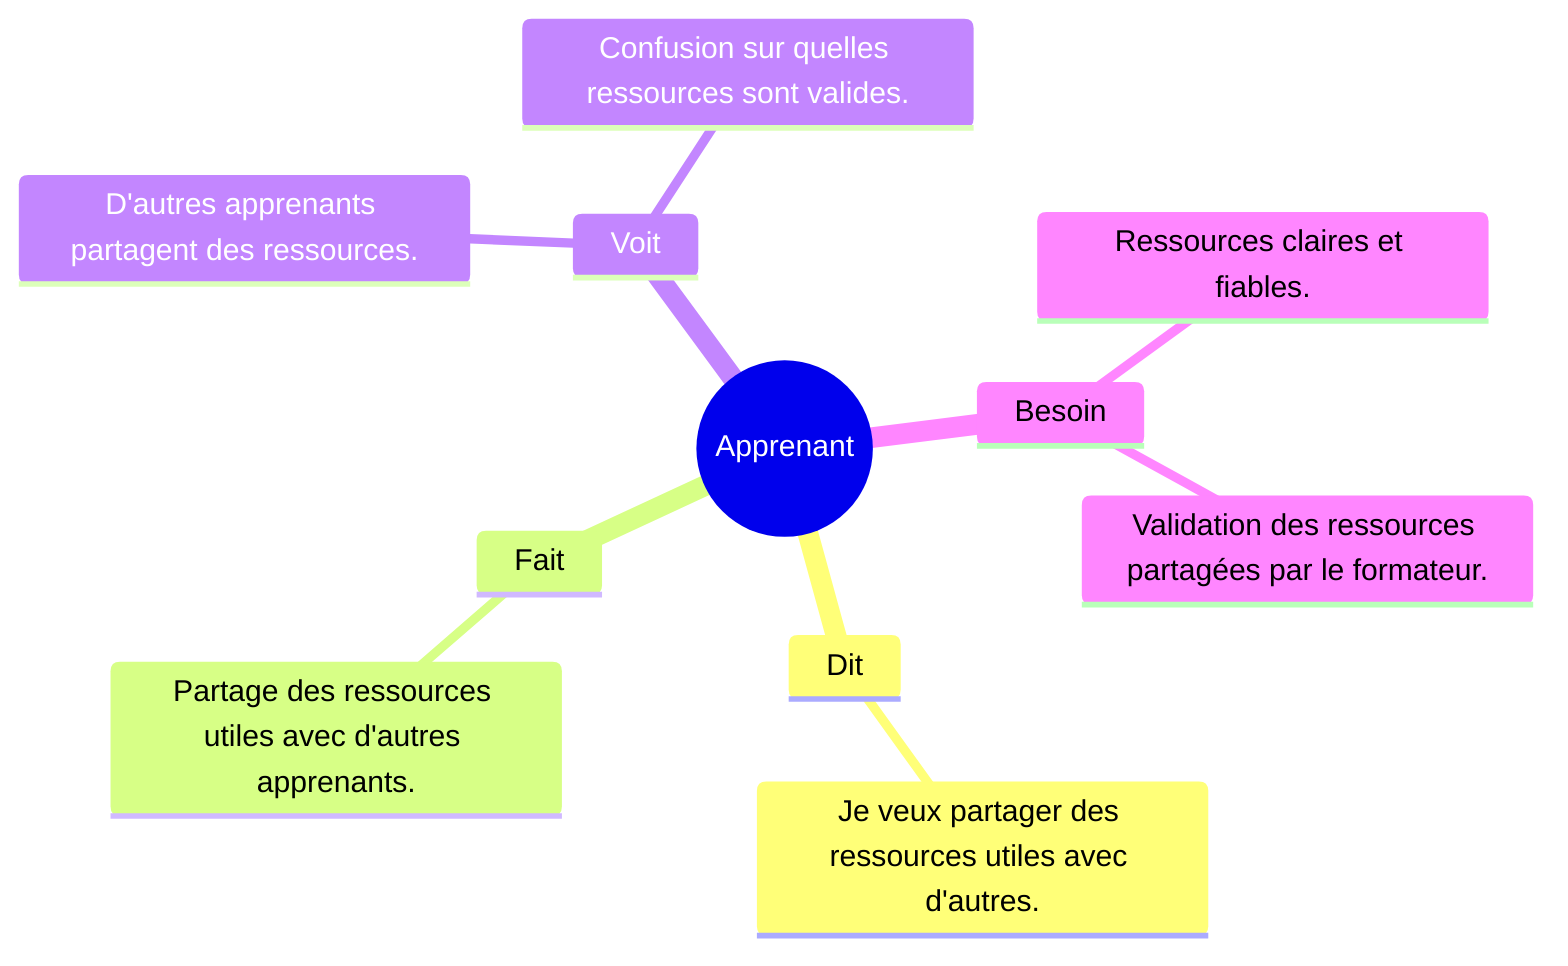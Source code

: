 mindmap
  root((Apprenant))
    Dit
       Je veux partager des ressources utiles avec d'autres.
    Fait
       Partage des ressources utiles avec d'autres apprenants.
    Voit
       D'autres apprenants partagent des ressources.
       Confusion sur quelles ressources sont valides.
    Besoin
       Ressources claires et fiables.
       Validation des ressources partagées par le formateur.